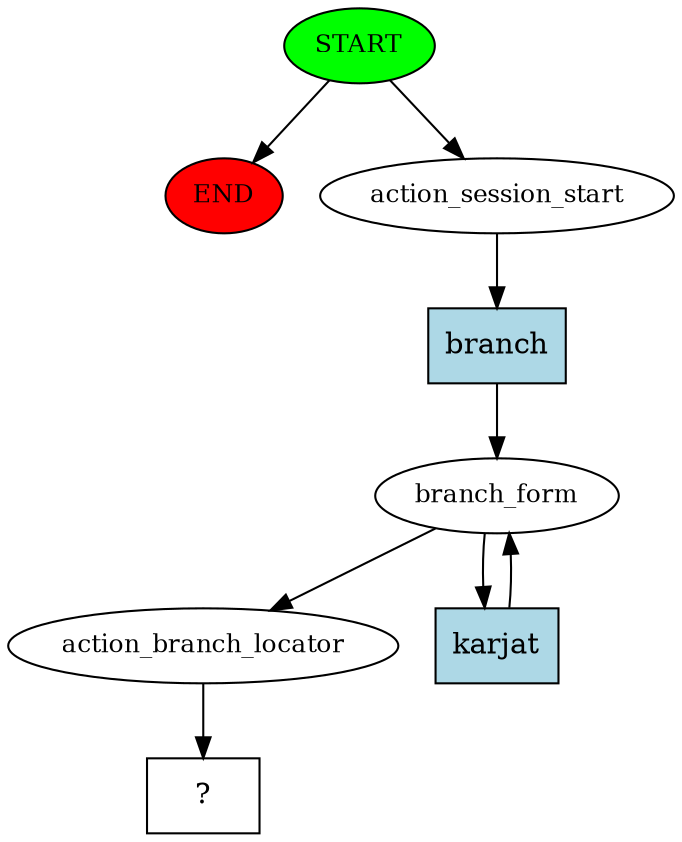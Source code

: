 digraph  {
0 [class="start active", fillcolor=green, fontsize=12, label=START, style=filled];
"-1" [class=end, fillcolor=red, fontsize=12, label=END, style=filled];
1 [class=active, fontsize=12, label=action_session_start];
2 [class=active, fontsize=12, label=branch_form];
4 [class=active, fontsize=12, label=action_branch_locator];
5 [class="intent dashed active", label="  ?  ", shape=rect];
6 [class="intent active", fillcolor=lightblue, label=branch, shape=rect, style=filled];
7 [class="intent active", fillcolor=lightblue, label=karjat, shape=rect, style=filled];
0 -> "-1"  [class="", key=NONE, label=""];
0 -> 1  [class=active, key=NONE, label=""];
1 -> 6  [class=active, key=0];
2 -> 4  [class=active, key=NONE, label=""];
2 -> 7  [class=active, key=0];
4 -> 5  [class=active, key=NONE, label=""];
6 -> 2  [class=active, key=0];
7 -> 2  [class=active, key=0];
}
